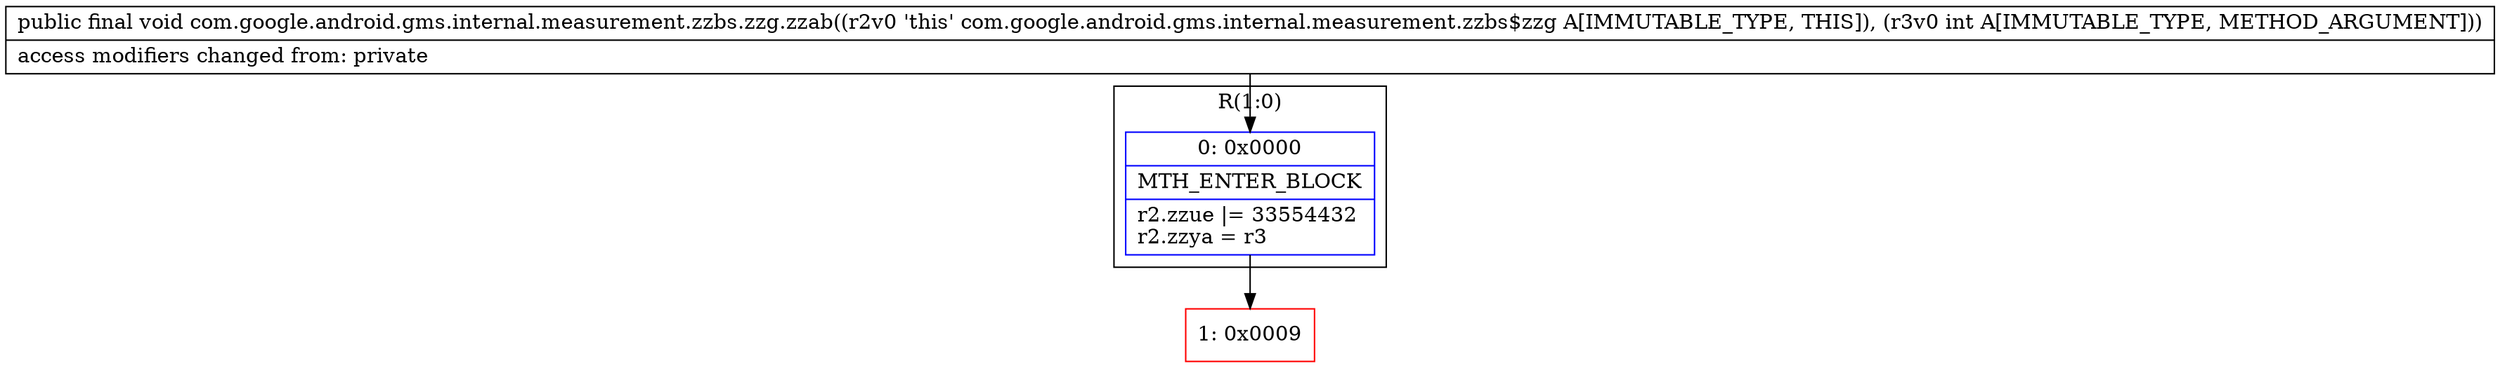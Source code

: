 digraph "CFG forcom.google.android.gms.internal.measurement.zzbs.zzg.zzab(I)V" {
subgraph cluster_Region_3051456 {
label = "R(1:0)";
node [shape=record,color=blue];
Node_0 [shape=record,label="{0\:\ 0x0000|MTH_ENTER_BLOCK\l|r2.zzue \|= 33554432\lr2.zzya = r3\l}"];
}
Node_1 [shape=record,color=red,label="{1\:\ 0x0009}"];
MethodNode[shape=record,label="{public final void com.google.android.gms.internal.measurement.zzbs.zzg.zzab((r2v0 'this' com.google.android.gms.internal.measurement.zzbs$zzg A[IMMUTABLE_TYPE, THIS]), (r3v0 int A[IMMUTABLE_TYPE, METHOD_ARGUMENT]))  | access modifiers changed from: private\l}"];
MethodNode -> Node_0;
Node_0 -> Node_1;
}

